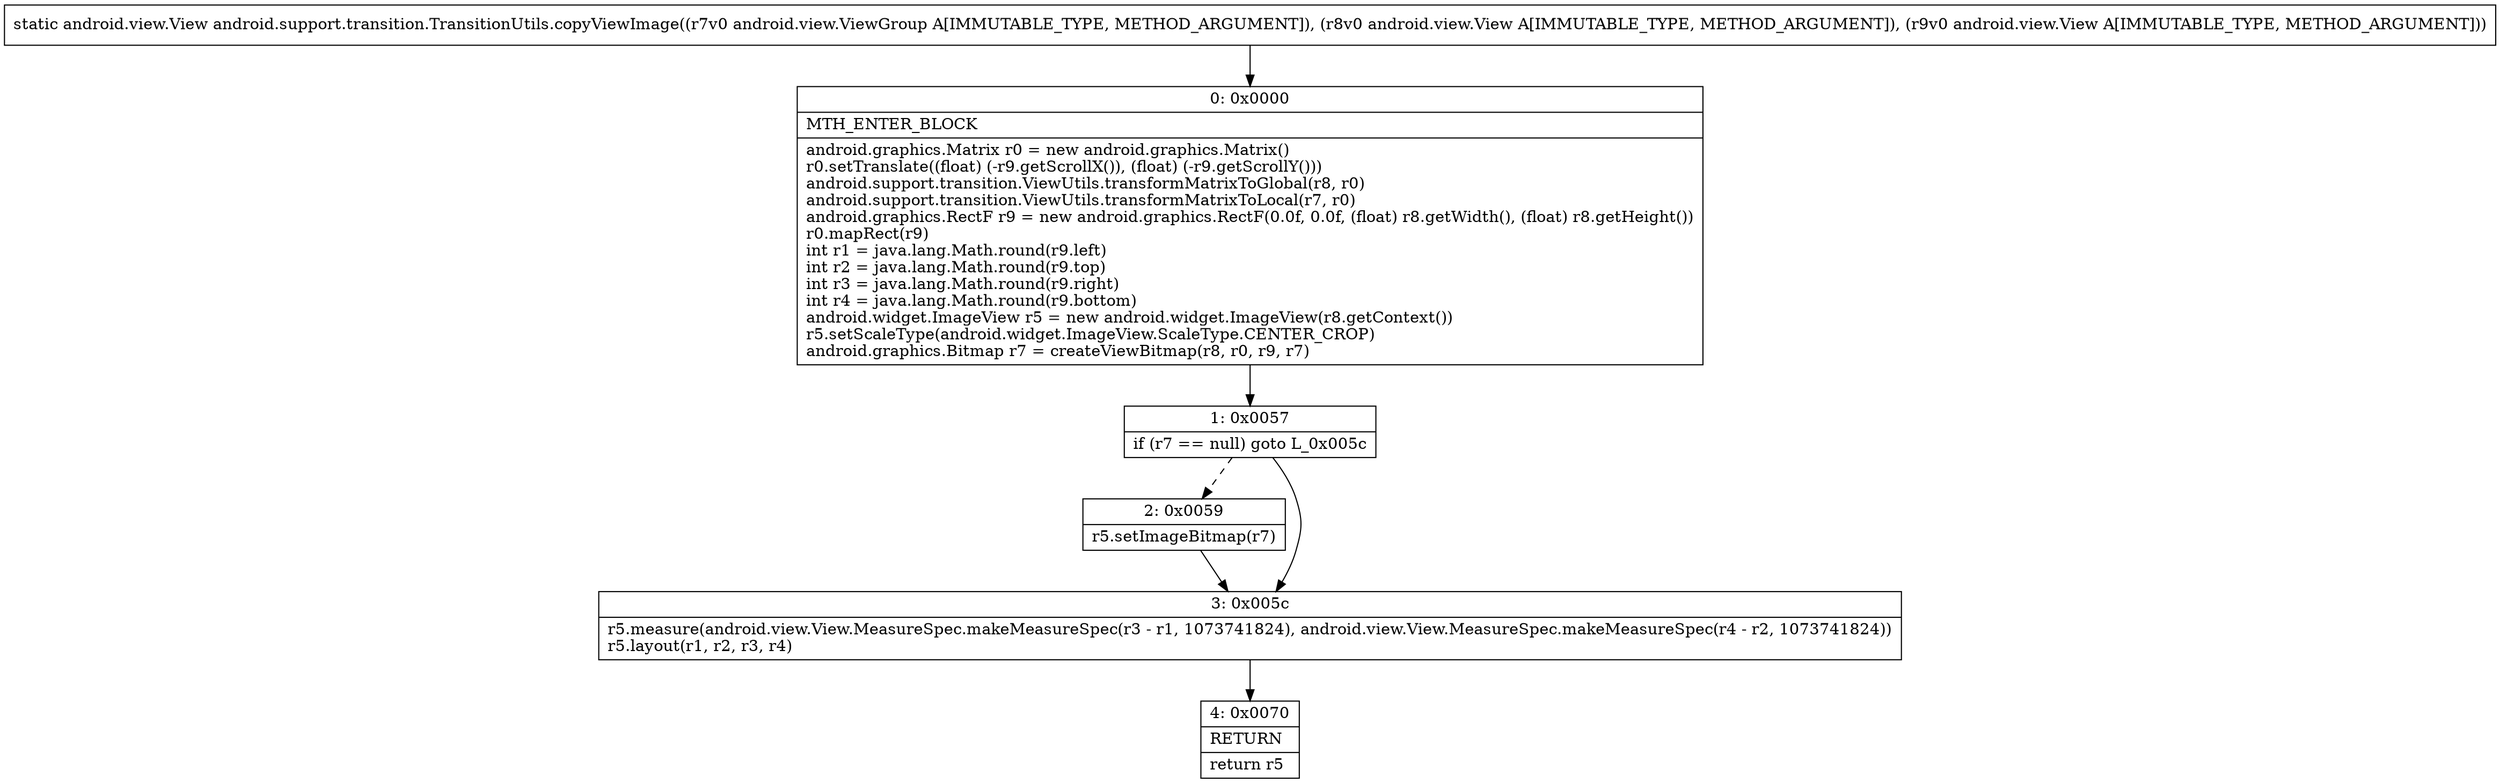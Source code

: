 digraph "CFG forandroid.support.transition.TransitionUtils.copyViewImage(Landroid\/view\/ViewGroup;Landroid\/view\/View;Landroid\/view\/View;)Landroid\/view\/View;" {
Node_0 [shape=record,label="{0\:\ 0x0000|MTH_ENTER_BLOCK\l|android.graphics.Matrix r0 = new android.graphics.Matrix()\lr0.setTranslate((float) (\-r9.getScrollX()), (float) (\-r9.getScrollY()))\landroid.support.transition.ViewUtils.transformMatrixToGlobal(r8, r0)\landroid.support.transition.ViewUtils.transformMatrixToLocal(r7, r0)\landroid.graphics.RectF r9 = new android.graphics.RectF(0.0f, 0.0f, (float) r8.getWidth(), (float) r8.getHeight())\lr0.mapRect(r9)\lint r1 = java.lang.Math.round(r9.left)\lint r2 = java.lang.Math.round(r9.top)\lint r3 = java.lang.Math.round(r9.right)\lint r4 = java.lang.Math.round(r9.bottom)\landroid.widget.ImageView r5 = new android.widget.ImageView(r8.getContext())\lr5.setScaleType(android.widget.ImageView.ScaleType.CENTER_CROP)\landroid.graphics.Bitmap r7 = createViewBitmap(r8, r0, r9, r7)\l}"];
Node_1 [shape=record,label="{1\:\ 0x0057|if (r7 == null) goto L_0x005c\l}"];
Node_2 [shape=record,label="{2\:\ 0x0059|r5.setImageBitmap(r7)\l}"];
Node_3 [shape=record,label="{3\:\ 0x005c|r5.measure(android.view.View.MeasureSpec.makeMeasureSpec(r3 \- r1, 1073741824), android.view.View.MeasureSpec.makeMeasureSpec(r4 \- r2, 1073741824))\lr5.layout(r1, r2, r3, r4)\l}"];
Node_4 [shape=record,label="{4\:\ 0x0070|RETURN\l|return r5\l}"];
MethodNode[shape=record,label="{static android.view.View android.support.transition.TransitionUtils.copyViewImage((r7v0 android.view.ViewGroup A[IMMUTABLE_TYPE, METHOD_ARGUMENT]), (r8v0 android.view.View A[IMMUTABLE_TYPE, METHOD_ARGUMENT]), (r9v0 android.view.View A[IMMUTABLE_TYPE, METHOD_ARGUMENT])) }"];
MethodNode -> Node_0;
Node_0 -> Node_1;
Node_1 -> Node_2[style=dashed];
Node_1 -> Node_3;
Node_2 -> Node_3;
Node_3 -> Node_4;
}

